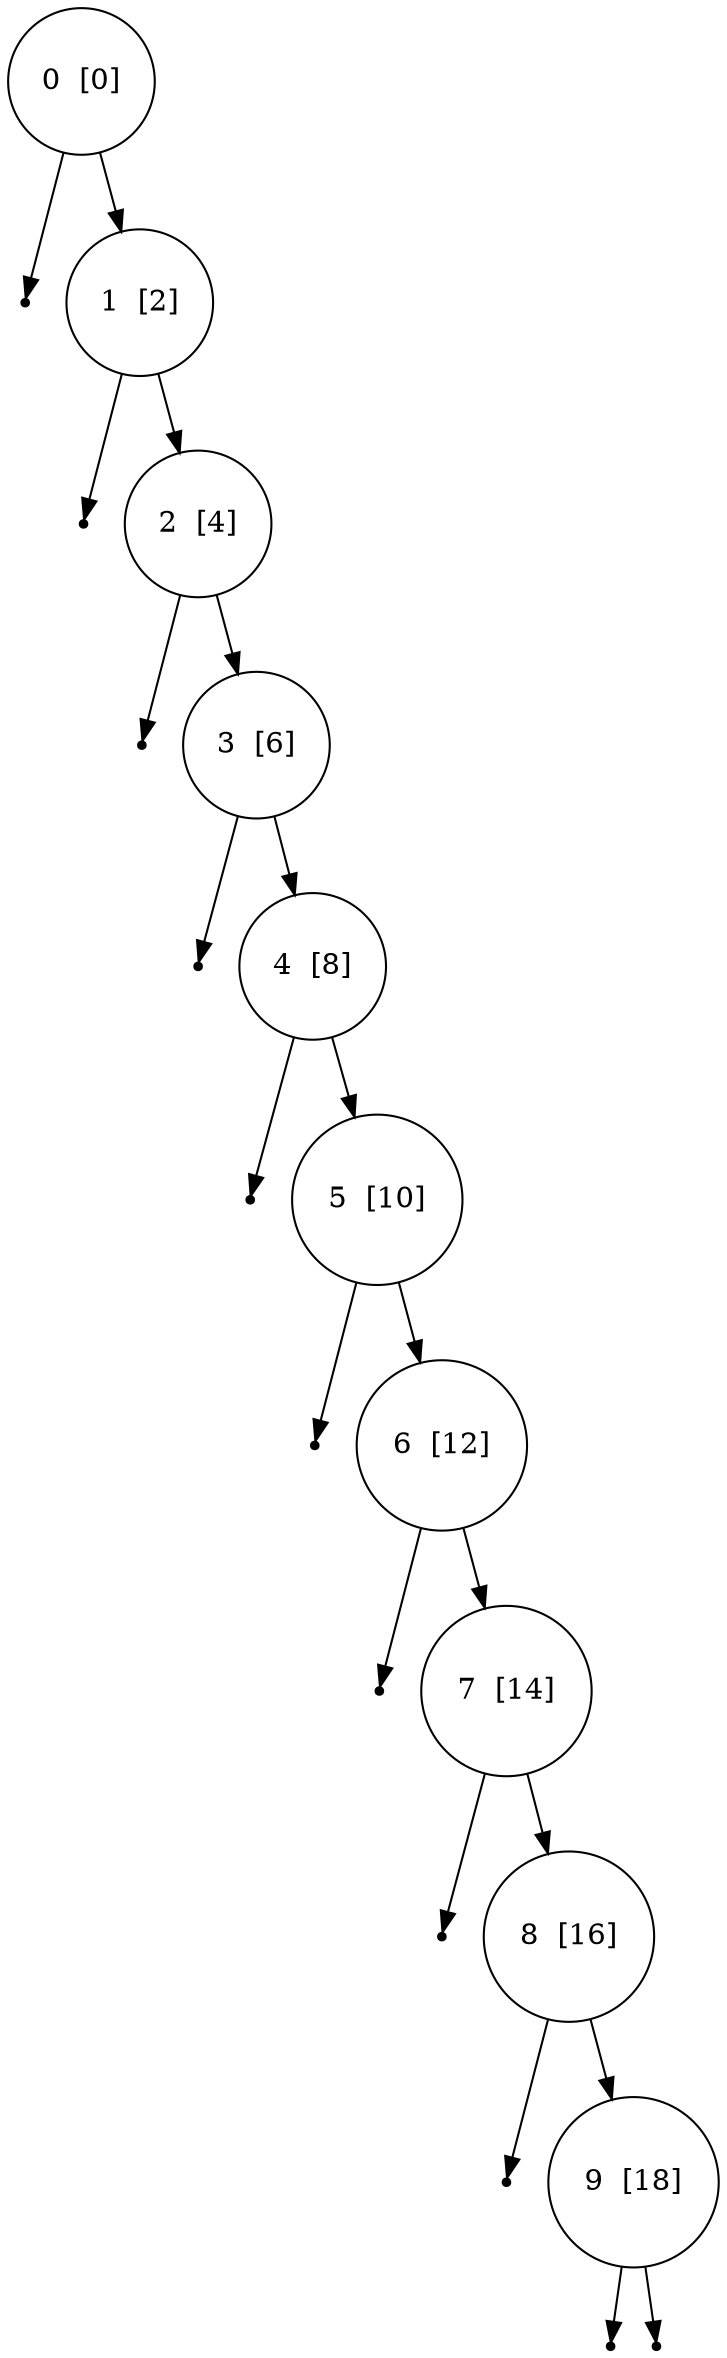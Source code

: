 digraph {node[shape=circle];
0[label="0  [0]"];
null1[shape=point];
1[label="1  [2]"];
null2[shape=point];
2[label="2  [4]"];
null3[shape=point];
3[label="3  [6]"];
null4[shape=point];
4[label="4  [8]"];
null5[shape=point];
5[label="5  [10]"];
null6[shape=point];
6[label="6  [12]"];
null7[shape=point];
7[label="7  [14]"];
null8[shape=point];
8[label="8  [16]"];
null9[shape=point];
9[label="9  [18]"];
null10[shape=point];
null11[shape=point];
9 -> null10;
9 -> null11;
8 -> null9;
8 -> 9;
7 -> null8;
7 -> 8;
6 -> null7;
6 -> 7;
5 -> null6;
5 -> 6;
4 -> null5;
4 -> 5;
3 -> null4;
3 -> 4;
2 -> null3;
2 -> 3;
1 -> null2;
1 -> 2;
0 -> null1;
0 -> 1;
}